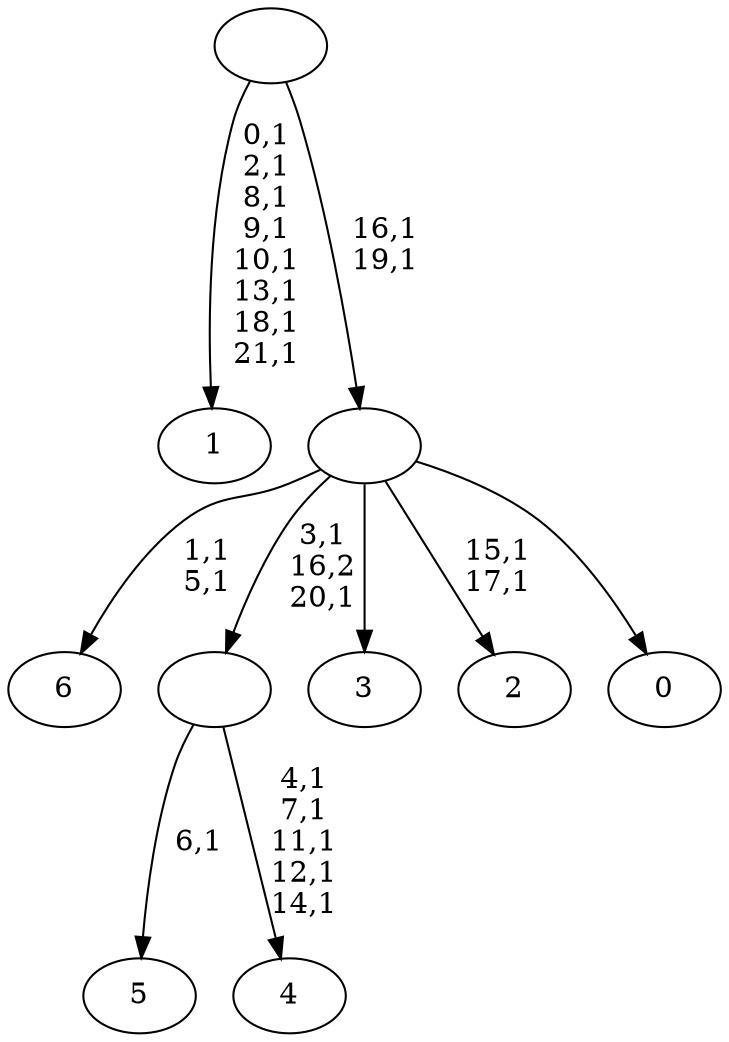 digraph T {
	29 [label="6"]
	26 [label="5"]
	24 [label="4"]
	18 [label=""]
	16 [label="3"]
	15 [label="2"]
	12 [label="1"]
	3 [label="0"]
	2 [label=""]
	0 [label=""]
	18 -> 24 [label="4,1\n7,1\n11,1\n12,1\n14,1"]
	18 -> 26 [label="6,1"]
	2 -> 15 [label="15,1\n17,1"]
	2 -> 18 [label="3,1\n16,2\n20,1"]
	2 -> 29 [label="1,1\n5,1"]
	2 -> 16 [label=""]
	2 -> 3 [label=""]
	0 -> 2 [label="16,1\n19,1"]
	0 -> 12 [label="0,1\n2,1\n8,1\n9,1\n10,1\n13,1\n18,1\n21,1"]
}
